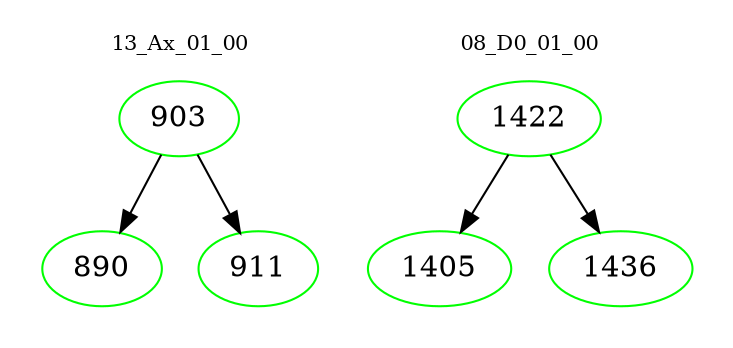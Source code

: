 digraph{
subgraph cluster_0 {
color = white
label = "13_Ax_01_00";
fontsize=10;
T0_903 [label="903", color="green"]
T0_903 -> T0_890 [color="black"]
T0_890 [label="890", color="green"]
T0_903 -> T0_911 [color="black"]
T0_911 [label="911", color="green"]
}
subgraph cluster_1 {
color = white
label = "08_D0_01_00";
fontsize=10;
T1_1422 [label="1422", color="green"]
T1_1422 -> T1_1405 [color="black"]
T1_1405 [label="1405", color="green"]
T1_1422 -> T1_1436 [color="black"]
T1_1436 [label="1436", color="green"]
}
}
